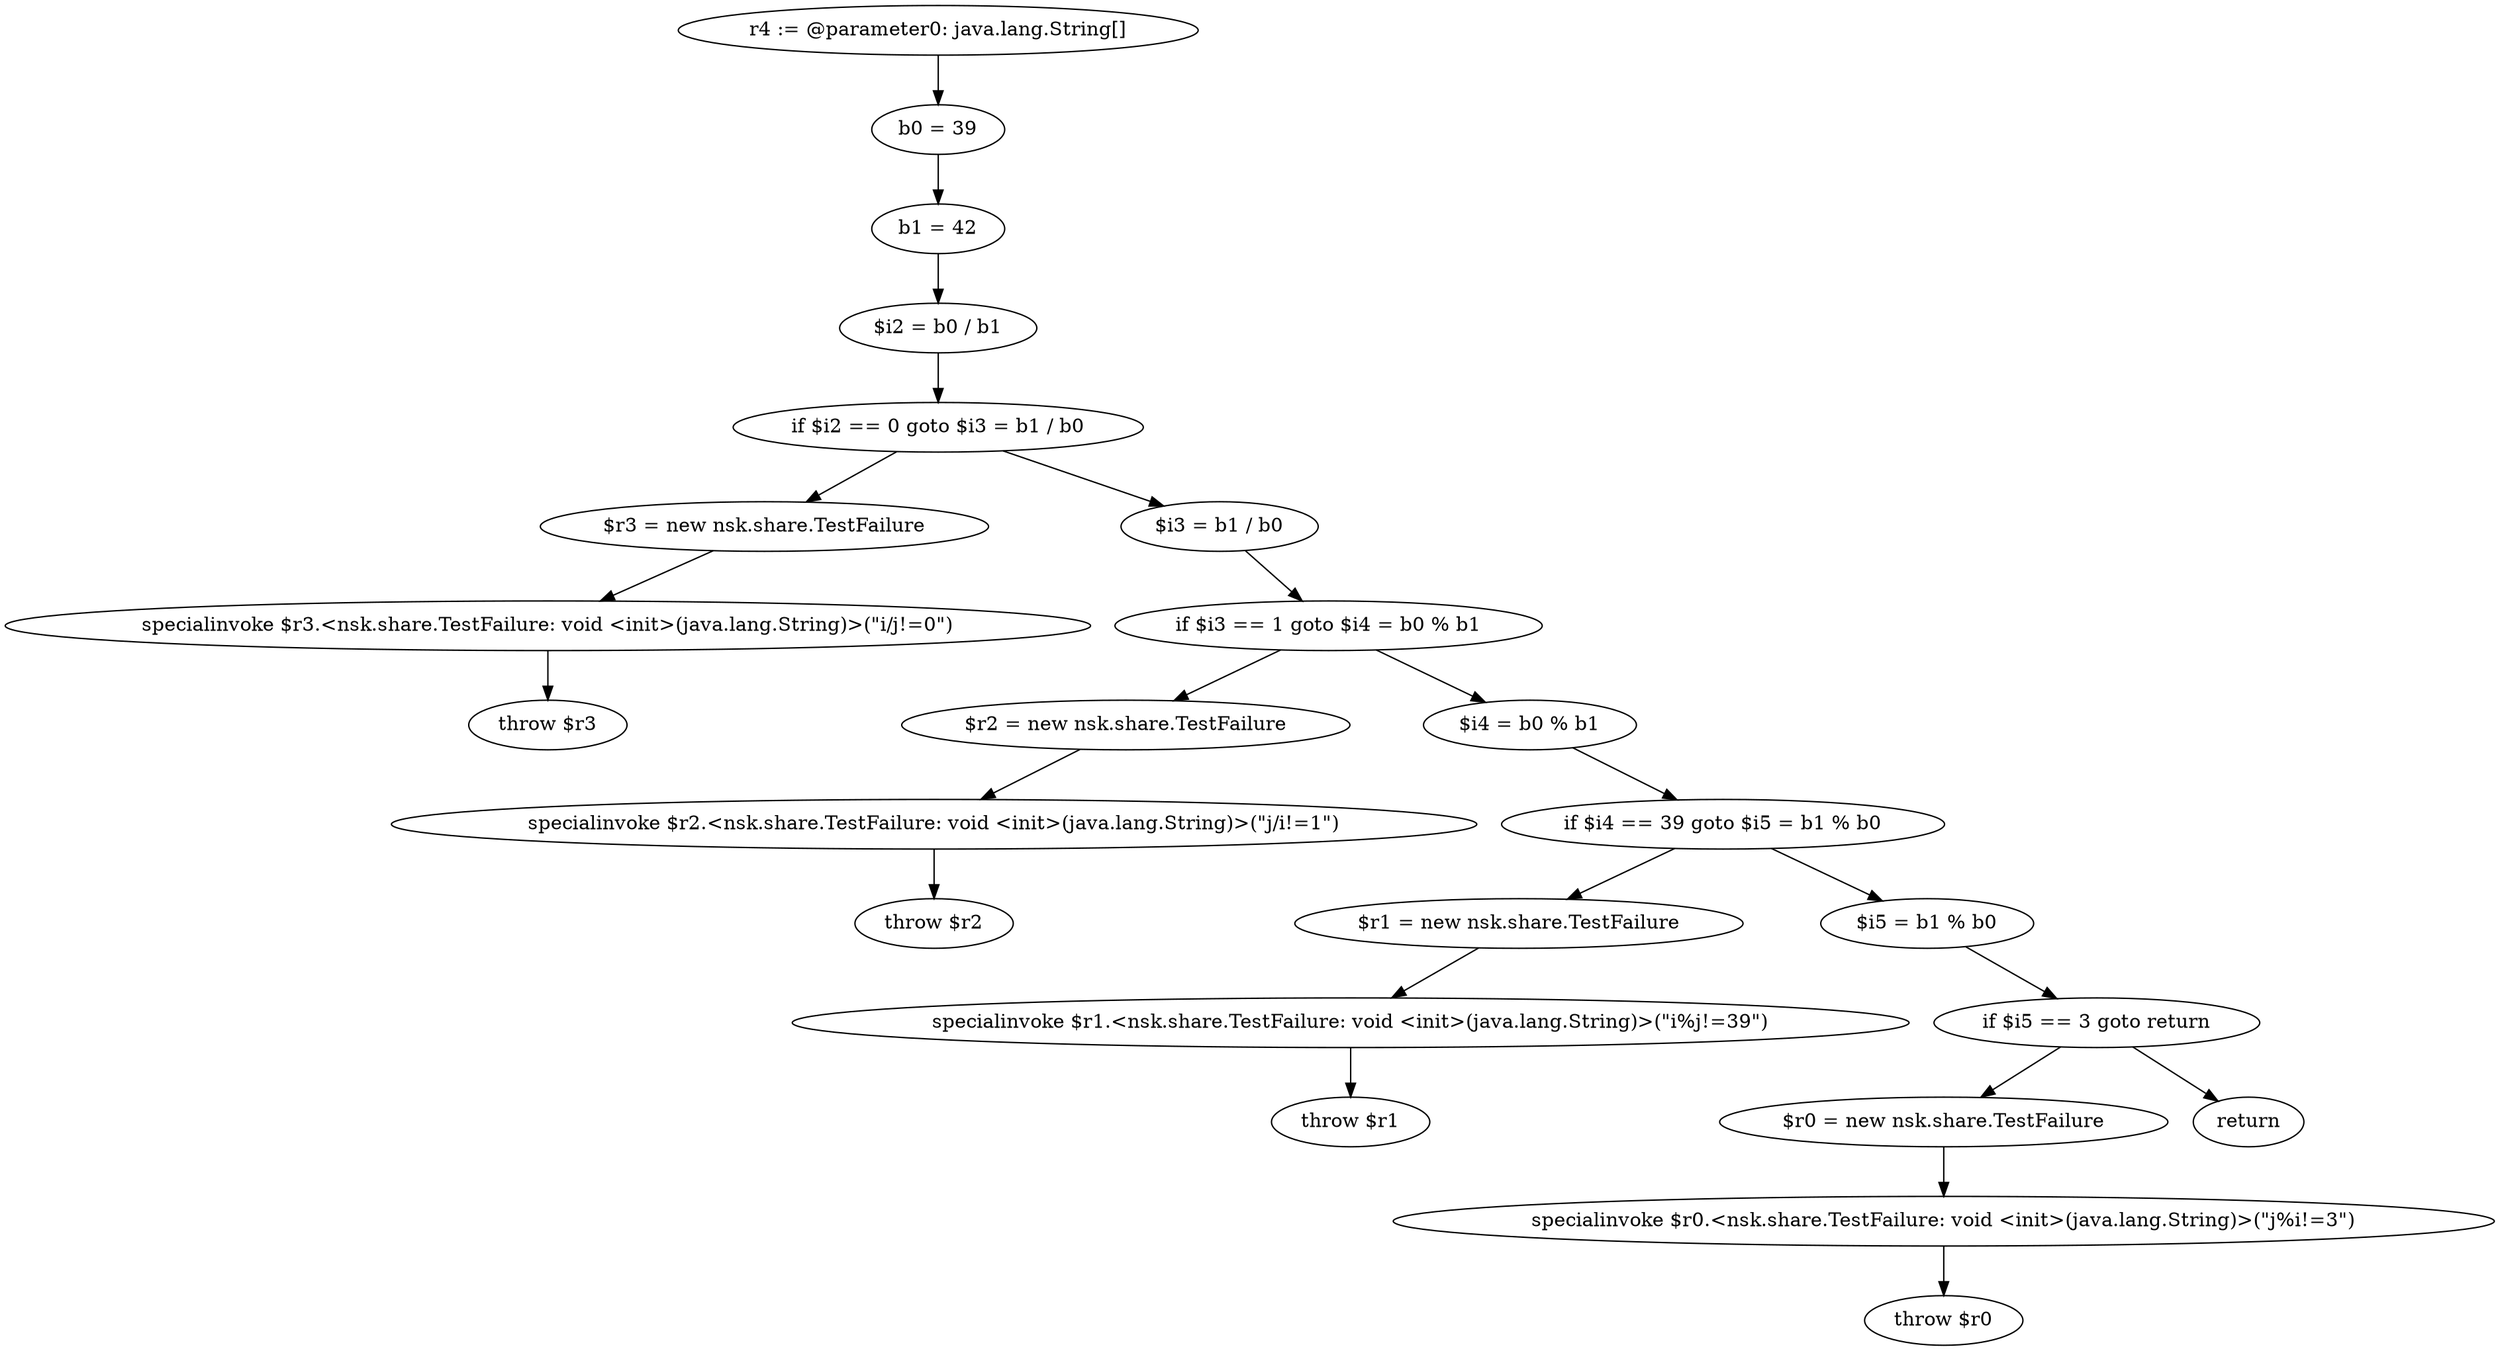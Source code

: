 digraph "unitGraph" {
    "r4 := @parameter0: java.lang.String[]"
    "b0 = 39"
    "b1 = 42"
    "$i2 = b0 / b1"
    "if $i2 == 0 goto $i3 = b1 / b0"
    "$r3 = new nsk.share.TestFailure"
    "specialinvoke $r3.<nsk.share.TestFailure: void <init>(java.lang.String)>(\"i/j!=0\")"
    "throw $r3"
    "$i3 = b1 / b0"
    "if $i3 == 1 goto $i4 = b0 % b1"
    "$r2 = new nsk.share.TestFailure"
    "specialinvoke $r2.<nsk.share.TestFailure: void <init>(java.lang.String)>(\"j/i!=1\")"
    "throw $r2"
    "$i4 = b0 % b1"
    "if $i4 == 39 goto $i5 = b1 % b0"
    "$r1 = new nsk.share.TestFailure"
    "specialinvoke $r1.<nsk.share.TestFailure: void <init>(java.lang.String)>(\"i%j!=39\")"
    "throw $r1"
    "$i5 = b1 % b0"
    "if $i5 == 3 goto return"
    "$r0 = new nsk.share.TestFailure"
    "specialinvoke $r0.<nsk.share.TestFailure: void <init>(java.lang.String)>(\"j%i!=3\")"
    "throw $r0"
    "return"
    "r4 := @parameter0: java.lang.String[]"->"b0 = 39";
    "b0 = 39"->"b1 = 42";
    "b1 = 42"->"$i2 = b0 / b1";
    "$i2 = b0 / b1"->"if $i2 == 0 goto $i3 = b1 / b0";
    "if $i2 == 0 goto $i3 = b1 / b0"->"$r3 = new nsk.share.TestFailure";
    "if $i2 == 0 goto $i3 = b1 / b0"->"$i3 = b1 / b0";
    "$r3 = new nsk.share.TestFailure"->"specialinvoke $r3.<nsk.share.TestFailure: void <init>(java.lang.String)>(\"i/j!=0\")";
    "specialinvoke $r3.<nsk.share.TestFailure: void <init>(java.lang.String)>(\"i/j!=0\")"->"throw $r3";
    "$i3 = b1 / b0"->"if $i3 == 1 goto $i4 = b0 % b1";
    "if $i3 == 1 goto $i4 = b0 % b1"->"$r2 = new nsk.share.TestFailure";
    "if $i3 == 1 goto $i4 = b0 % b1"->"$i4 = b0 % b1";
    "$r2 = new nsk.share.TestFailure"->"specialinvoke $r2.<nsk.share.TestFailure: void <init>(java.lang.String)>(\"j/i!=1\")";
    "specialinvoke $r2.<nsk.share.TestFailure: void <init>(java.lang.String)>(\"j/i!=1\")"->"throw $r2";
    "$i4 = b0 % b1"->"if $i4 == 39 goto $i5 = b1 % b0";
    "if $i4 == 39 goto $i5 = b1 % b0"->"$r1 = new nsk.share.TestFailure";
    "if $i4 == 39 goto $i5 = b1 % b0"->"$i5 = b1 % b0";
    "$r1 = new nsk.share.TestFailure"->"specialinvoke $r1.<nsk.share.TestFailure: void <init>(java.lang.String)>(\"i%j!=39\")";
    "specialinvoke $r1.<nsk.share.TestFailure: void <init>(java.lang.String)>(\"i%j!=39\")"->"throw $r1";
    "$i5 = b1 % b0"->"if $i5 == 3 goto return";
    "if $i5 == 3 goto return"->"$r0 = new nsk.share.TestFailure";
    "if $i5 == 3 goto return"->"return";
    "$r0 = new nsk.share.TestFailure"->"specialinvoke $r0.<nsk.share.TestFailure: void <init>(java.lang.String)>(\"j%i!=3\")";
    "specialinvoke $r0.<nsk.share.TestFailure: void <init>(java.lang.String)>(\"j%i!=3\")"->"throw $r0";
}
